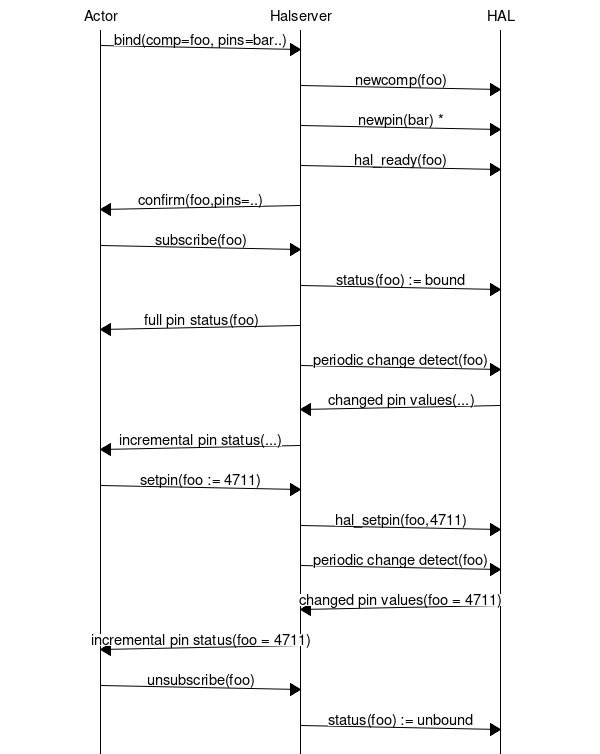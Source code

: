 # HALrcomp message flow
msc {

  arcgradient = 4;

  a [label="Actor"],b [label="Halserver"], c [label="HAL"];

  a=>b [ label = "bind(comp=foo, pins=bar..)" ] ;
  b=>c [ label = "newcomp(foo)"];
  b=>c [ label = "newpin(bar) *"];
  b=>c [ label = "hal_ready(foo)"];
  b=>a [ label = "confirm(foo,pins=..)"];

  a=>b [ label = "subscribe(foo)" ] ;
  b=>c [ label = "status(foo) := bound"];
  b=>a [ label = "full pin status(foo)"];

  b=>c [ label = "periodic change detect(foo)"];
  c=>b [ label = "changed pin values(...)"];
  b=>a [ label = "incremental pin status(...)"];

  a=>b [ label = "setpin(foo := 4711)" ] ;
  b=>c [ label = "hal_setpin(foo,4711)"];
  b=>c [ label = "periodic change detect(foo)"];
  c=>b [ label = "changed pin values(foo = 4711)"];
  b=>a [ label = "incremental pin status(foo = 4711)"];

  a=>b [ label = "unsubscribe(foo)" ] ;
  b=>c [ label = "status(foo) := unbound"];

}
